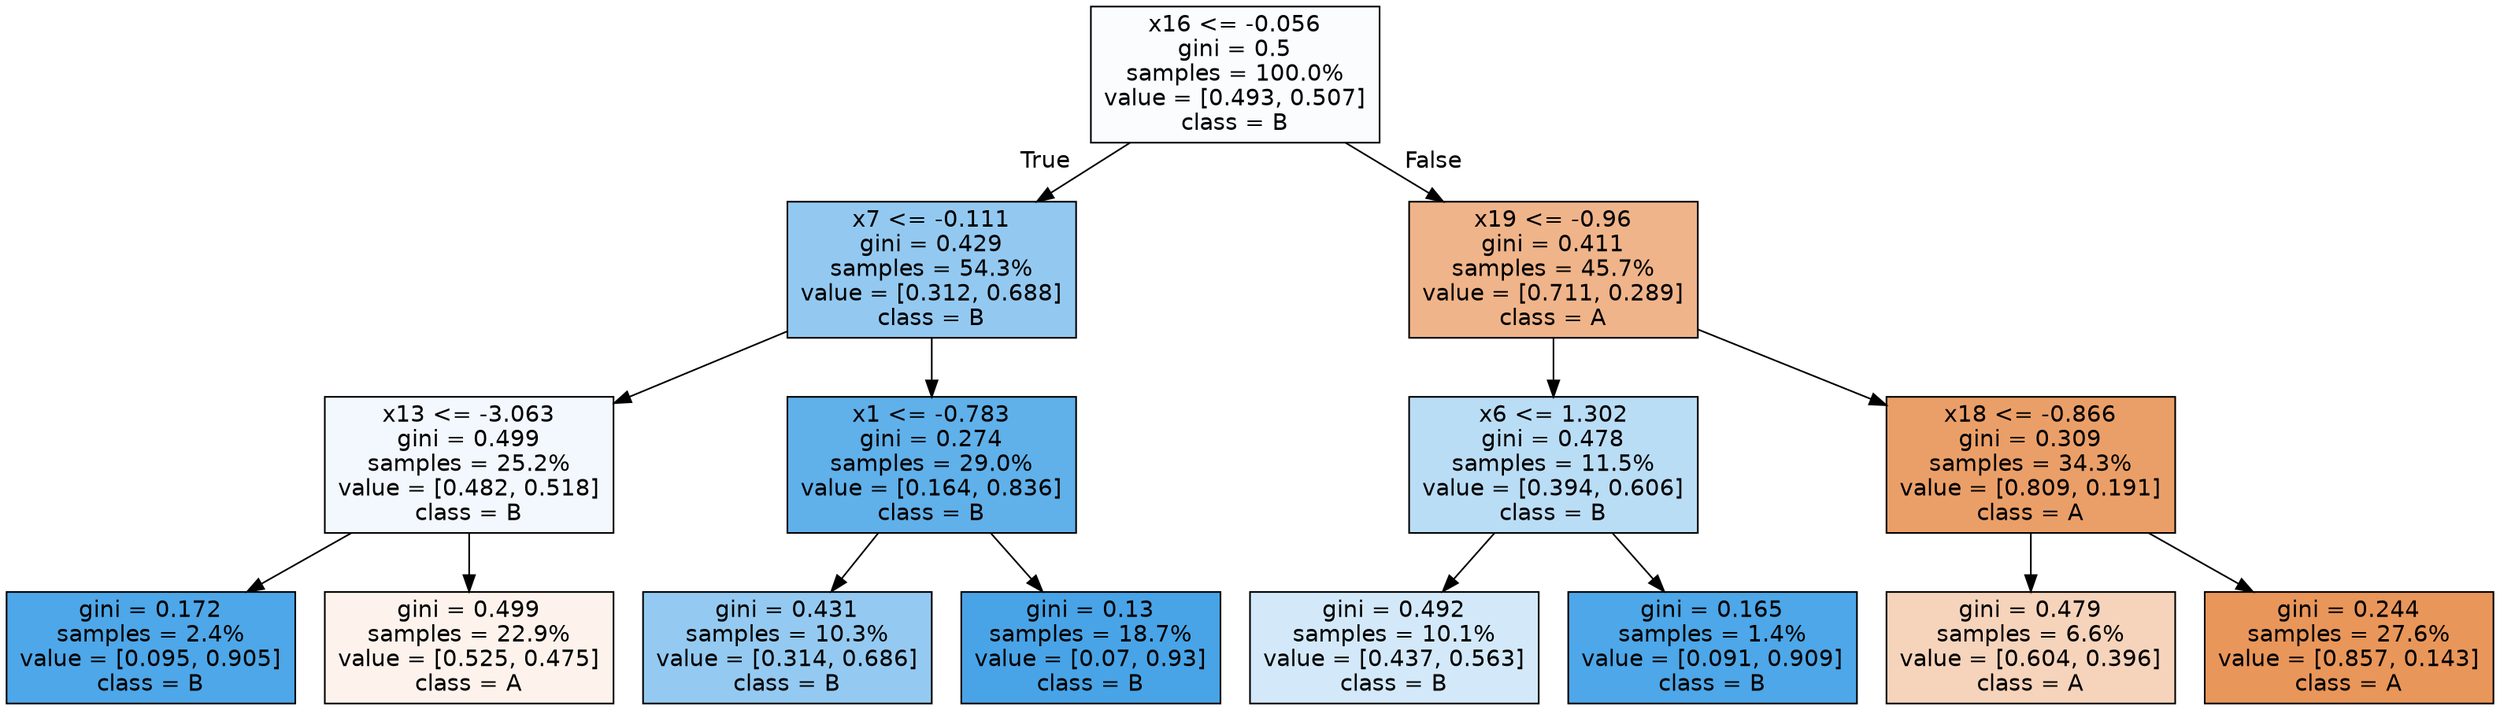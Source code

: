 digraph Tree {
node [shape=box, style="filled", color="black", fontname="helvetica"] ;
edge [fontname="helvetica"] ;
0 [label="x16 <= -0.056\ngini = 0.5\nsamples = 100.0%\nvalue = [0.493, 0.507]\nclass = B", fillcolor="#fafcfe"] ;
1 [label="x7 <= -0.111\ngini = 0.429\nsamples = 54.3%\nvalue = [0.312, 0.688]\nclass = B", fillcolor="#93c9f1"] ;
0 -> 1 [labeldistance=2.5, labelangle=45, headlabel="True"] ;
2 [label="x13 <= -3.063\ngini = 0.499\nsamples = 25.2%\nvalue = [0.482, 0.518]\nclass = B", fillcolor="#f2f8fd"] ;
1 -> 2 ;
3 [label="gini = 0.172\nsamples = 2.4%\nvalue = [0.095, 0.905]\nclass = B", fillcolor="#4ea7e8"] ;
2 -> 3 ;
4 [label="gini = 0.499\nsamples = 22.9%\nvalue = [0.525, 0.475]\nclass = A", fillcolor="#fdf3ec"] ;
2 -> 4 ;
5 [label="x1 <= -0.783\ngini = 0.274\nsamples = 29.0%\nvalue = [0.164, 0.836]\nclass = B", fillcolor="#60b0ea"] ;
1 -> 5 ;
6 [label="gini = 0.431\nsamples = 10.3%\nvalue = [0.314, 0.686]\nclass = B", fillcolor="#94caf1"] ;
5 -> 6 ;
7 [label="gini = 0.13\nsamples = 18.7%\nvalue = [0.07, 0.93]\nclass = B", fillcolor="#48a4e7"] ;
5 -> 7 ;
8 [label="x19 <= -0.96\ngini = 0.411\nsamples = 45.7%\nvalue = [0.711, 0.289]\nclass = A", fillcolor="#f0b48a"] ;
0 -> 8 [labeldistance=2.5, labelangle=-45, headlabel="False"] ;
9 [label="x6 <= 1.302\ngini = 0.478\nsamples = 11.5%\nvalue = [0.394, 0.606]\nclass = B", fillcolor="#baddf6"] ;
8 -> 9 ;
10 [label="gini = 0.492\nsamples = 10.1%\nvalue = [0.437, 0.563]\nclass = B", fillcolor="#d3e9f9"] ;
9 -> 10 ;
11 [label="gini = 0.165\nsamples = 1.4%\nvalue = [0.091, 0.909]\nclass = B", fillcolor="#4da7e8"] ;
9 -> 11 ;
12 [label="x18 <= -0.866\ngini = 0.309\nsamples = 34.3%\nvalue = [0.809, 0.191]\nclass = A", fillcolor="#eb9f68"] ;
8 -> 12 ;
13 [label="gini = 0.479\nsamples = 6.6%\nvalue = [0.604, 0.396]\nclass = A", fillcolor="#f6d4bb"] ;
12 -> 13 ;
14 [label="gini = 0.244\nsamples = 27.6%\nvalue = [0.857, 0.143]\nclass = A", fillcolor="#e9965a"] ;
12 -> 14 ;
}